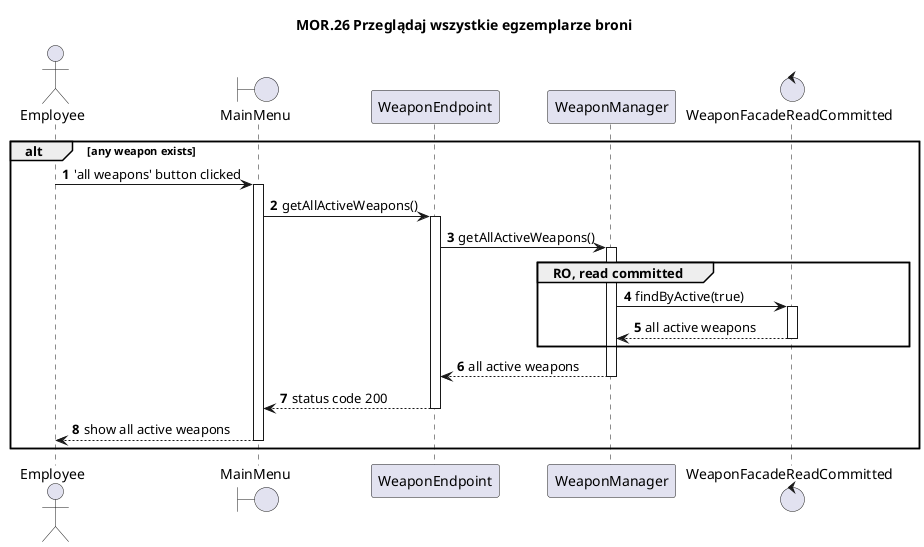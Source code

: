 @startuml

autoactivate on
actor Employee
boundary MainMenu
participant WeaponEndpoint
participant WeaponManager
control WeaponFacadeReadCommitted

title MOR.26 Przeglądaj wszystkie egzemplarze broni

alt any weapon exists
autonumber
    Employee -> MainMenu: 'all weapons' button clicked
        MainMenu -> WeaponEndpoint: getAllActiveWeapons()
        WeaponEndpoint -> WeaponManager: getAllActiveWeapons()
            group RO, read committed
                WeaponManager -> WeaponFacadeReadCommitted: findByActive(true)
                return all active weapons
            end
            return all active weapons
        return status code 200
    return show all active weapons
end

@enduml